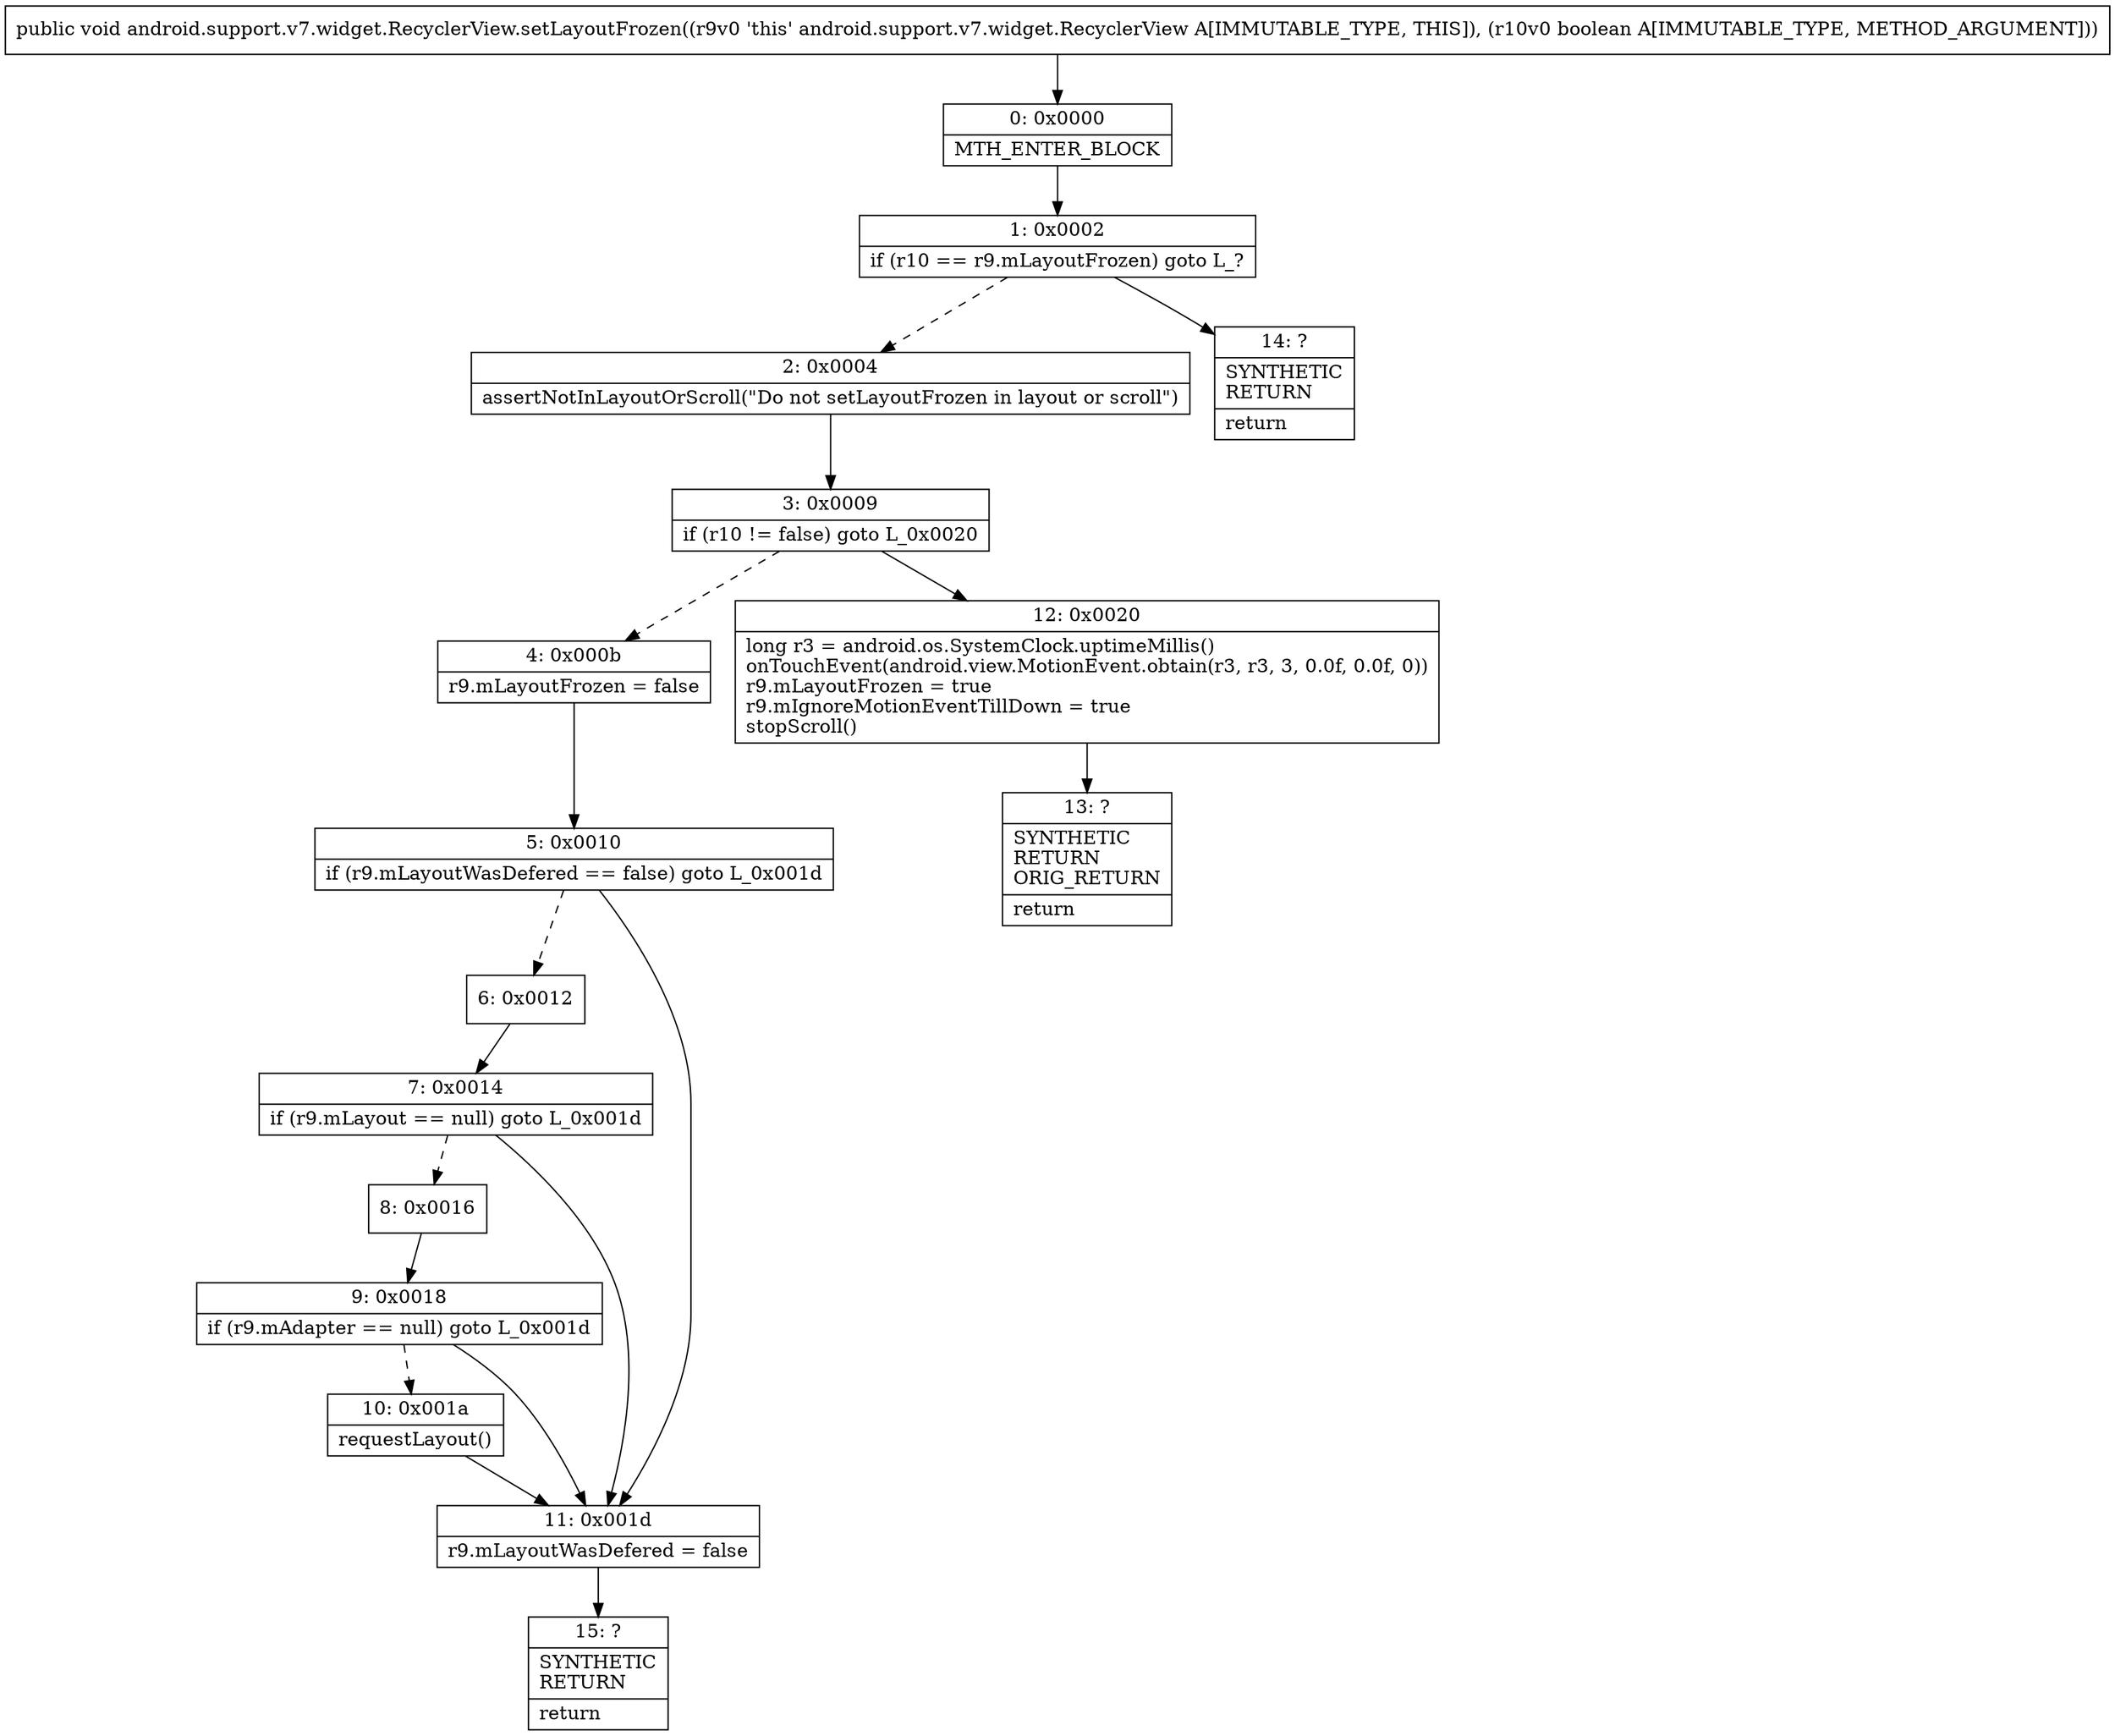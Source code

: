 digraph "CFG forandroid.support.v7.widget.RecyclerView.setLayoutFrozen(Z)V" {
Node_0 [shape=record,label="{0\:\ 0x0000|MTH_ENTER_BLOCK\l}"];
Node_1 [shape=record,label="{1\:\ 0x0002|if (r10 == r9.mLayoutFrozen) goto L_?\l}"];
Node_2 [shape=record,label="{2\:\ 0x0004|assertNotInLayoutOrScroll(\"Do not setLayoutFrozen in layout or scroll\")\l}"];
Node_3 [shape=record,label="{3\:\ 0x0009|if (r10 != false) goto L_0x0020\l}"];
Node_4 [shape=record,label="{4\:\ 0x000b|r9.mLayoutFrozen = false\l}"];
Node_5 [shape=record,label="{5\:\ 0x0010|if (r9.mLayoutWasDefered == false) goto L_0x001d\l}"];
Node_6 [shape=record,label="{6\:\ 0x0012}"];
Node_7 [shape=record,label="{7\:\ 0x0014|if (r9.mLayout == null) goto L_0x001d\l}"];
Node_8 [shape=record,label="{8\:\ 0x0016}"];
Node_9 [shape=record,label="{9\:\ 0x0018|if (r9.mAdapter == null) goto L_0x001d\l}"];
Node_10 [shape=record,label="{10\:\ 0x001a|requestLayout()\l}"];
Node_11 [shape=record,label="{11\:\ 0x001d|r9.mLayoutWasDefered = false\l}"];
Node_12 [shape=record,label="{12\:\ 0x0020|long r3 = android.os.SystemClock.uptimeMillis()\lonTouchEvent(android.view.MotionEvent.obtain(r3, r3, 3, 0.0f, 0.0f, 0))\lr9.mLayoutFrozen = true\lr9.mIgnoreMotionEventTillDown = true\lstopScroll()\l}"];
Node_13 [shape=record,label="{13\:\ ?|SYNTHETIC\lRETURN\lORIG_RETURN\l|return\l}"];
Node_14 [shape=record,label="{14\:\ ?|SYNTHETIC\lRETURN\l|return\l}"];
Node_15 [shape=record,label="{15\:\ ?|SYNTHETIC\lRETURN\l|return\l}"];
MethodNode[shape=record,label="{public void android.support.v7.widget.RecyclerView.setLayoutFrozen((r9v0 'this' android.support.v7.widget.RecyclerView A[IMMUTABLE_TYPE, THIS]), (r10v0 boolean A[IMMUTABLE_TYPE, METHOD_ARGUMENT])) }"];
MethodNode -> Node_0;
Node_0 -> Node_1;
Node_1 -> Node_2[style=dashed];
Node_1 -> Node_14;
Node_2 -> Node_3;
Node_3 -> Node_4[style=dashed];
Node_3 -> Node_12;
Node_4 -> Node_5;
Node_5 -> Node_6[style=dashed];
Node_5 -> Node_11;
Node_6 -> Node_7;
Node_7 -> Node_8[style=dashed];
Node_7 -> Node_11;
Node_8 -> Node_9;
Node_9 -> Node_10[style=dashed];
Node_9 -> Node_11;
Node_10 -> Node_11;
Node_11 -> Node_15;
Node_12 -> Node_13;
}

